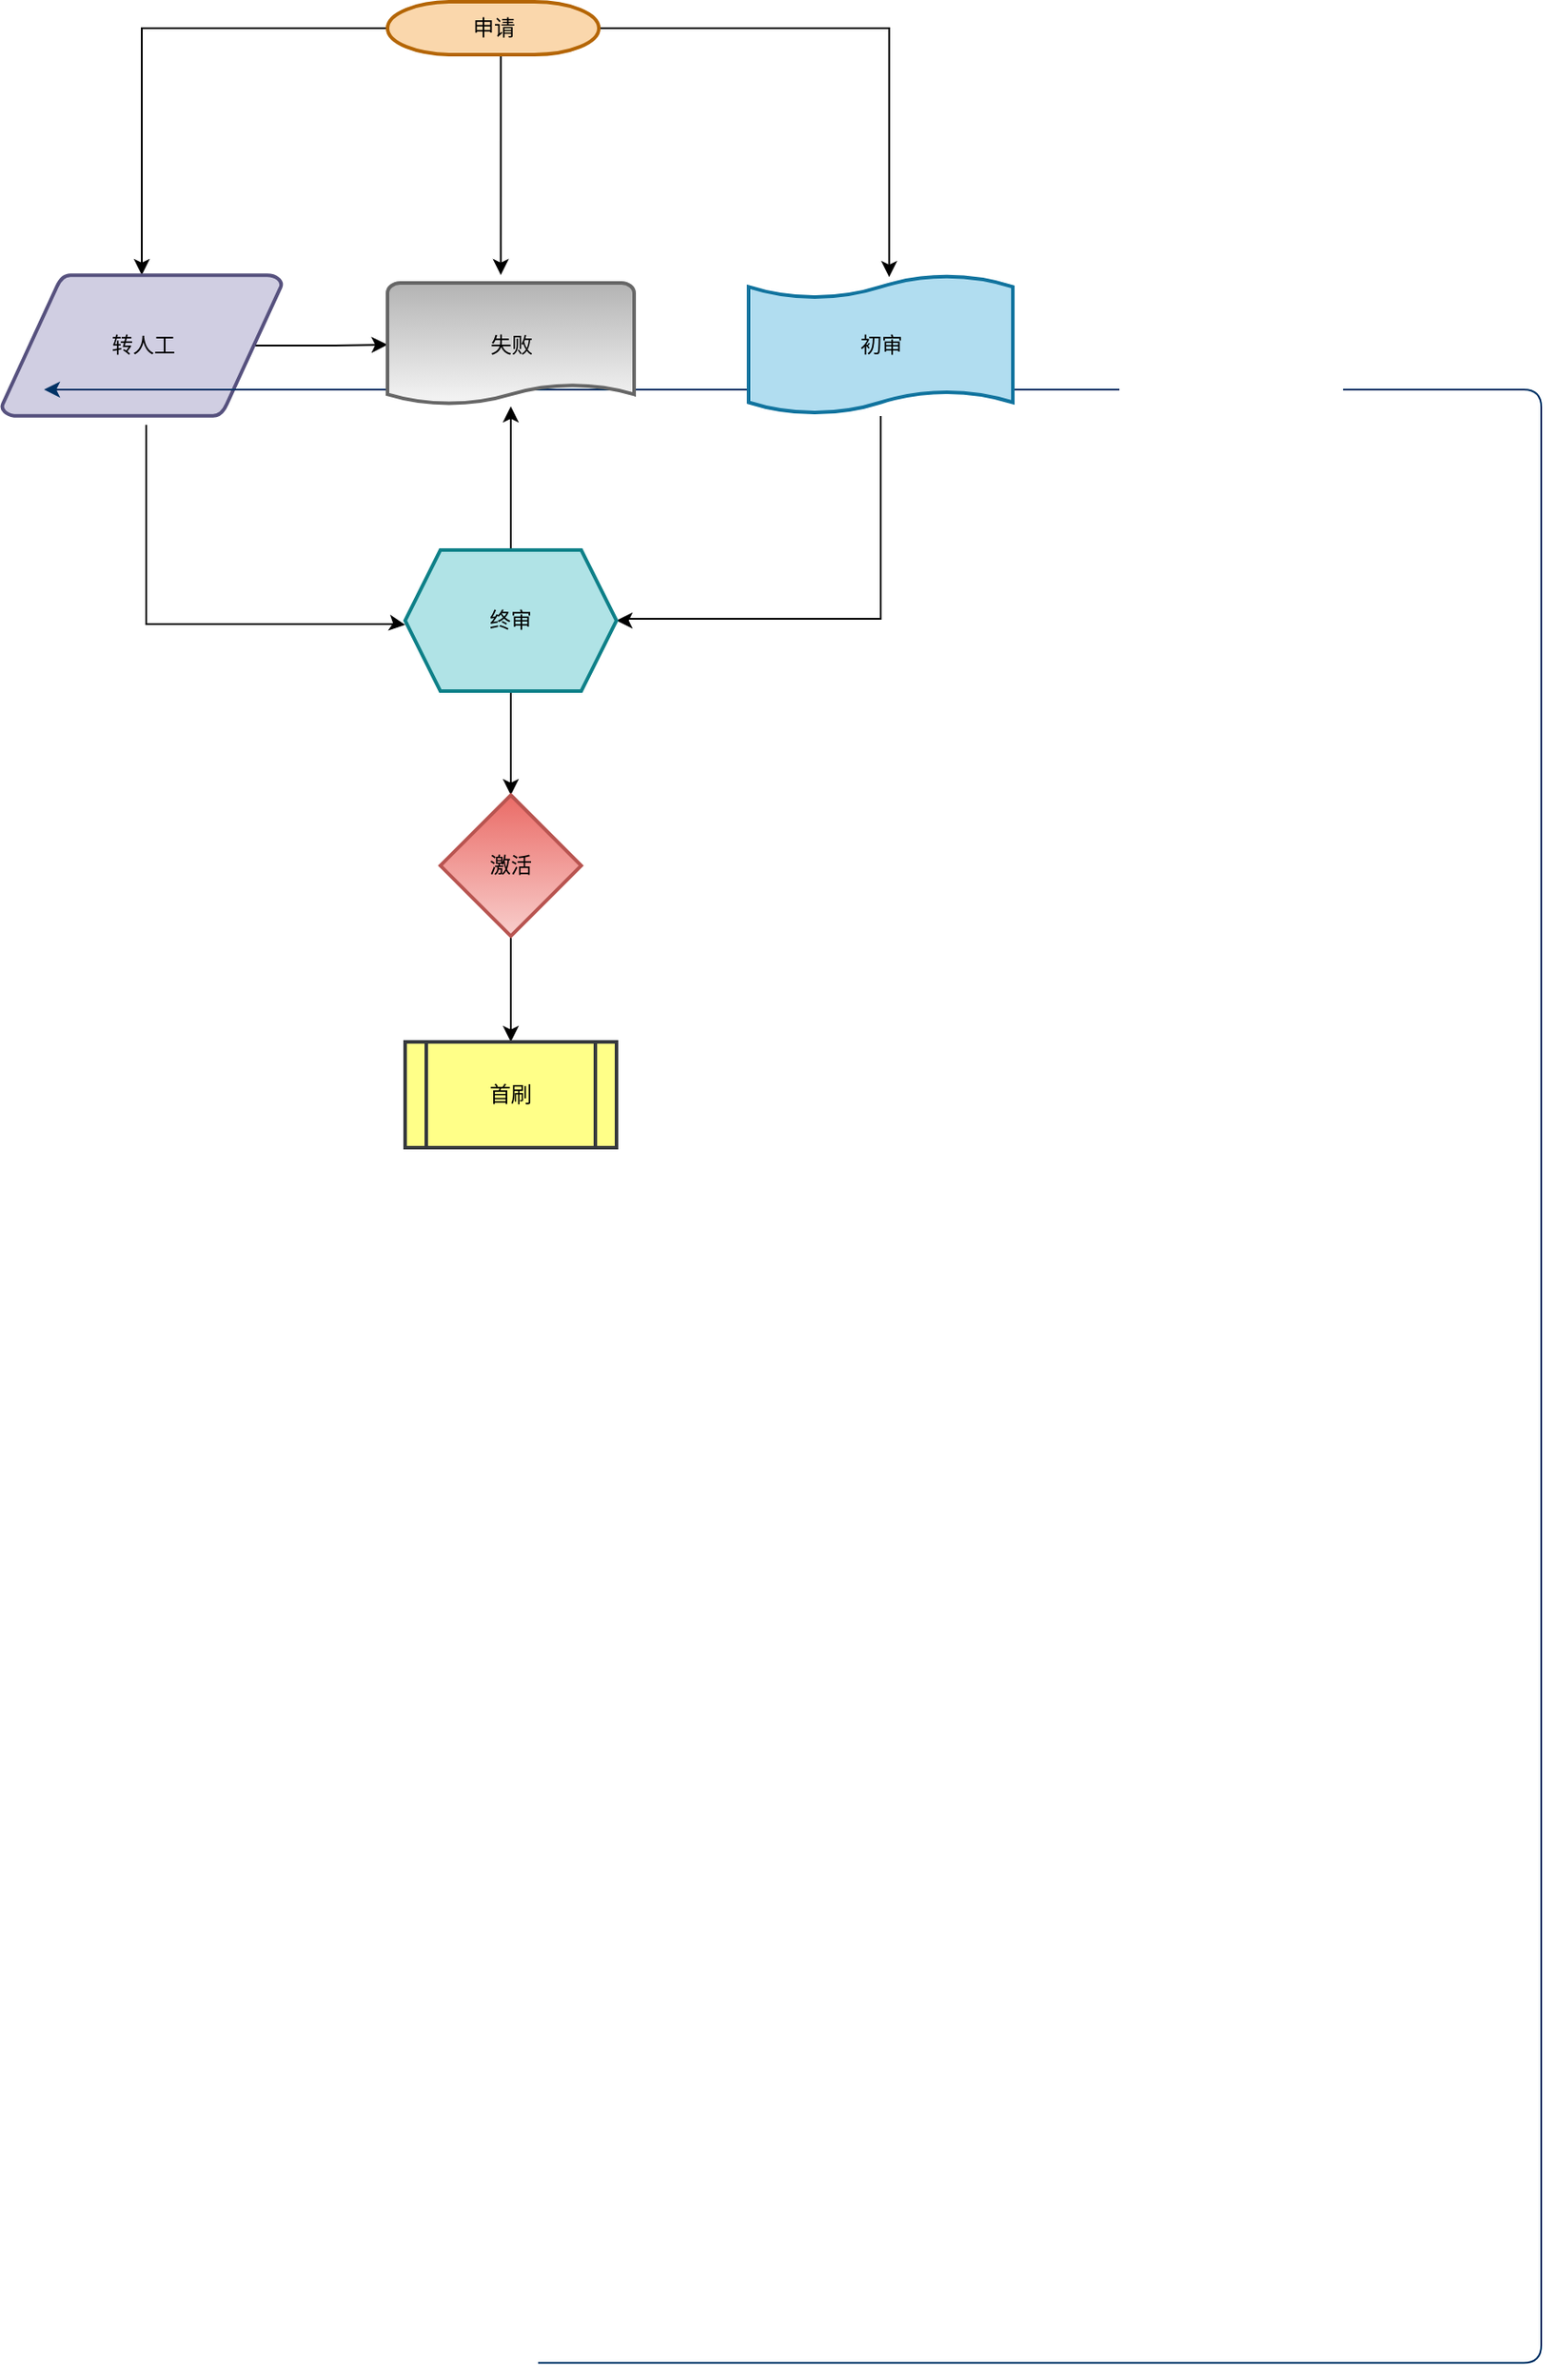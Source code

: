 <mxfile version="21.6.6" type="github">
  <diagram id="6a731a19-8d31-9384-78a2-239565b7b9f0" name="Page-1">
    <mxGraphModel dx="1370" dy="1625" grid="1" gridSize="10" guides="1" tooltips="1" connect="1" arrows="1" fold="1" page="1" pageScale="1" pageWidth="1169" pageHeight="827" background="none" math="0" shadow="0">
      <root>
        <mxCell id="0" />
        <mxCell id="1" parent="0" />
        <mxCell id="KO6-p1NLh0tAHtOQLSAl-66" style="edgeStyle=orthogonalEdgeStyle;rounded=0;orthogonalLoop=1;jettySize=auto;html=1;" parent="1" edge="1">
          <mxGeometry relative="1" as="geometry">
            <mxPoint x="359.31" y="-205" as="sourcePoint" />
            <mxPoint x="359.31" y="-65" as="targetPoint" />
            <Array as="points">
              <mxPoint x="359.31" y="-81" />
            </Array>
          </mxGeometry>
        </mxCell>
        <mxCell id="KO6-p1NLh0tAHtOQLSAl-86" style="edgeStyle=orthogonalEdgeStyle;rounded=0;orthogonalLoop=1;jettySize=auto;html=1;" parent="1" source="2" target="3" edge="1">
          <mxGeometry relative="1" as="geometry" />
        </mxCell>
        <mxCell id="KO6-p1NLh0tAHtOQLSAl-87" style="edgeStyle=orthogonalEdgeStyle;rounded=0;orthogonalLoop=1;jettySize=auto;html=1;entryX=0.532;entryY=0.026;entryDx=0;entryDy=0;entryPerimeter=0;" parent="1" source="2" target="KO6-p1NLh0tAHtOQLSAl-65" edge="1">
          <mxGeometry relative="1" as="geometry" />
        </mxCell>
        <mxCell id="2" value="申请" style="shape=mxgraph.flowchart.terminator;strokeWidth=2;gradientDirection=north;fontStyle=0;html=1;fillColor=#fad7ac;strokeColor=#b46504;" parent="1" vertex="1">
          <mxGeometry x="295" y="-220" width="120" height="30" as="geometry" />
        </mxCell>
        <mxCell id="KO6-p1NLh0tAHtOQLSAl-81" value="" style="edgeStyle=orthogonalEdgeStyle;rounded=0;orthogonalLoop=1;jettySize=auto;html=1;exitX=0.905;exitY=0.5;exitDx=0;exitDy=0;exitPerimeter=0;" parent="1" source="3" target="KO6-p1NLh0tAHtOQLSAl-64" edge="1">
          <mxGeometry relative="1" as="geometry" />
        </mxCell>
        <mxCell id="3" value="转人工" style="shape=mxgraph.flowchart.data;strokeWidth=2;gradientDirection=north;fontStyle=0;html=1;fillColor=#d0cee2;strokeColor=#56517e;" parent="1" vertex="1">
          <mxGeometry x="76" y="-65" width="159" height="80" as="geometry" />
        </mxCell>
        <mxCell id="45" value="" style="edgeStyle=elbowEdgeStyle;elbow=horizontal;exitX=1;exitY=0.5;exitPerimeter=0;entryX=0.905;entryY=0.5;entryPerimeter=0;fontStyle=1;strokeColor=#003366;strokeWidth=1;html=1;" parent="1" edge="1">
          <mxGeometry width="100" height="100" as="geometry">
            <mxPoint x="380.5" y="1119.25" as="sourcePoint" />
            <mxPoint x="100" as="targetPoint" />
            <Array as="points">
              <mxPoint x="950" y="1320" />
            </Array>
          </mxGeometry>
        </mxCell>
        <mxCell id="KO6-p1NLh0tAHtOQLSAl-64" value="失败" style="shape=mxgraph.flowchart.document;strokeWidth=2;gradientColor=#b3b3b3;gradientDirection=north;fontStyle=0;html=1;fillColor=#f5f5f5;strokeColor=#666666;" parent="1" vertex="1">
          <mxGeometry x="295" y="-60.5" width="140" height="70" as="geometry" />
        </mxCell>
        <mxCell id="KO6-p1NLh0tAHtOQLSAl-93" style="edgeStyle=orthogonalEdgeStyle;rounded=0;orthogonalLoop=1;jettySize=auto;html=1;" parent="1" source="KO6-p1NLh0tAHtOQLSAl-65" target="KO6-p1NLh0tAHtOQLSAl-74" edge="1">
          <mxGeometry relative="1" as="geometry">
            <mxPoint x="430.034" y="100" as="targetPoint" />
            <Array as="points">
              <mxPoint x="575" y="130" />
              <mxPoint x="430" y="130" />
              <mxPoint x="430" y="131" />
            </Array>
          </mxGeometry>
        </mxCell>
        <mxCell id="KO6-p1NLh0tAHtOQLSAl-65" value="初审" style="shape=mxgraph.flowchart.paper_tape;strokeWidth=2;gradientDirection=north;fontStyle=0;html=1;fillColor=#b1ddf0;strokeColor=#10739e;" parent="1" vertex="1">
          <mxGeometry x="500" y="-66" width="150" height="81" as="geometry" />
        </mxCell>
        <mxCell id="KO6-p1NLh0tAHtOQLSAl-82" value="" style="edgeStyle=orthogonalEdgeStyle;rounded=0;orthogonalLoop=1;jettySize=auto;html=1;" parent="1" source="KO6-p1NLh0tAHtOQLSAl-74" target="KO6-p1NLh0tAHtOQLSAl-64" edge="1">
          <mxGeometry relative="1" as="geometry" />
        </mxCell>
        <mxCell id="KO6-p1NLh0tAHtOQLSAl-99" value="" style="edgeStyle=orthogonalEdgeStyle;rounded=0;orthogonalLoop=1;jettySize=auto;html=1;" parent="1" source="KO6-p1NLh0tAHtOQLSAl-74" target="KO6-p1NLh0tAHtOQLSAl-98" edge="1">
          <mxGeometry relative="1" as="geometry" />
        </mxCell>
        <mxCell id="KO6-p1NLh0tAHtOQLSAl-74" value="终审" style="shape=hexagon;perimeter=hexagonPerimeter2;whiteSpace=wrap;html=1;fixedSize=1;strokeWidth=2;gradientDirection=north;fontStyle=0;fillColor=#b0e3e6;strokeColor=#0e8088;" parent="1" vertex="1">
          <mxGeometry x="305" y="91" width="120" height="80" as="geometry" />
        </mxCell>
        <mxCell id="KO6-p1NLh0tAHtOQLSAl-95" style="edgeStyle=orthogonalEdgeStyle;rounded=0;orthogonalLoop=1;jettySize=auto;html=1;entryX=-0.014;entryY=0.405;entryDx=0;entryDy=0;entryPerimeter=0;" parent="1" edge="1">
          <mxGeometry relative="1" as="geometry">
            <mxPoint x="158" y="20" as="sourcePoint" />
            <mxPoint x="305.0" y="133.4" as="targetPoint" />
            <Array as="points">
              <mxPoint x="158" y="133" />
              <mxPoint x="302" y="133" />
            </Array>
          </mxGeometry>
        </mxCell>
        <mxCell id="KO6-p1NLh0tAHtOQLSAl-101" value="" style="edgeStyle=orthogonalEdgeStyle;rounded=0;orthogonalLoop=1;jettySize=auto;html=1;" parent="1" source="KO6-p1NLh0tAHtOQLSAl-98" target="KO6-p1NLh0tAHtOQLSAl-100" edge="1">
          <mxGeometry relative="1" as="geometry" />
        </mxCell>
        <mxCell id="KO6-p1NLh0tAHtOQLSAl-98" value="激活" style="rhombus;whiteSpace=wrap;html=1;strokeWidth=2;gradientColor=#ea6b66;gradientDirection=north;fontStyle=0;fillColor=#f8cecc;strokeColor=#b85450;" parent="1" vertex="1">
          <mxGeometry x="325" y="230" width="80" height="80" as="geometry" />
        </mxCell>
        <mxCell id="KO6-p1NLh0tAHtOQLSAl-100" value="首刷" style="shape=process;whiteSpace=wrap;html=1;backgroundOutline=1;strokeWidth=2;gradientDirection=north;fontStyle=0;fillColor=#ffff88;strokeColor=#36393d;" parent="1" vertex="1">
          <mxGeometry x="305" y="370" width="120" height="60" as="geometry" />
        </mxCell>
      </root>
    </mxGraphModel>
  </diagram>
</mxfile>
